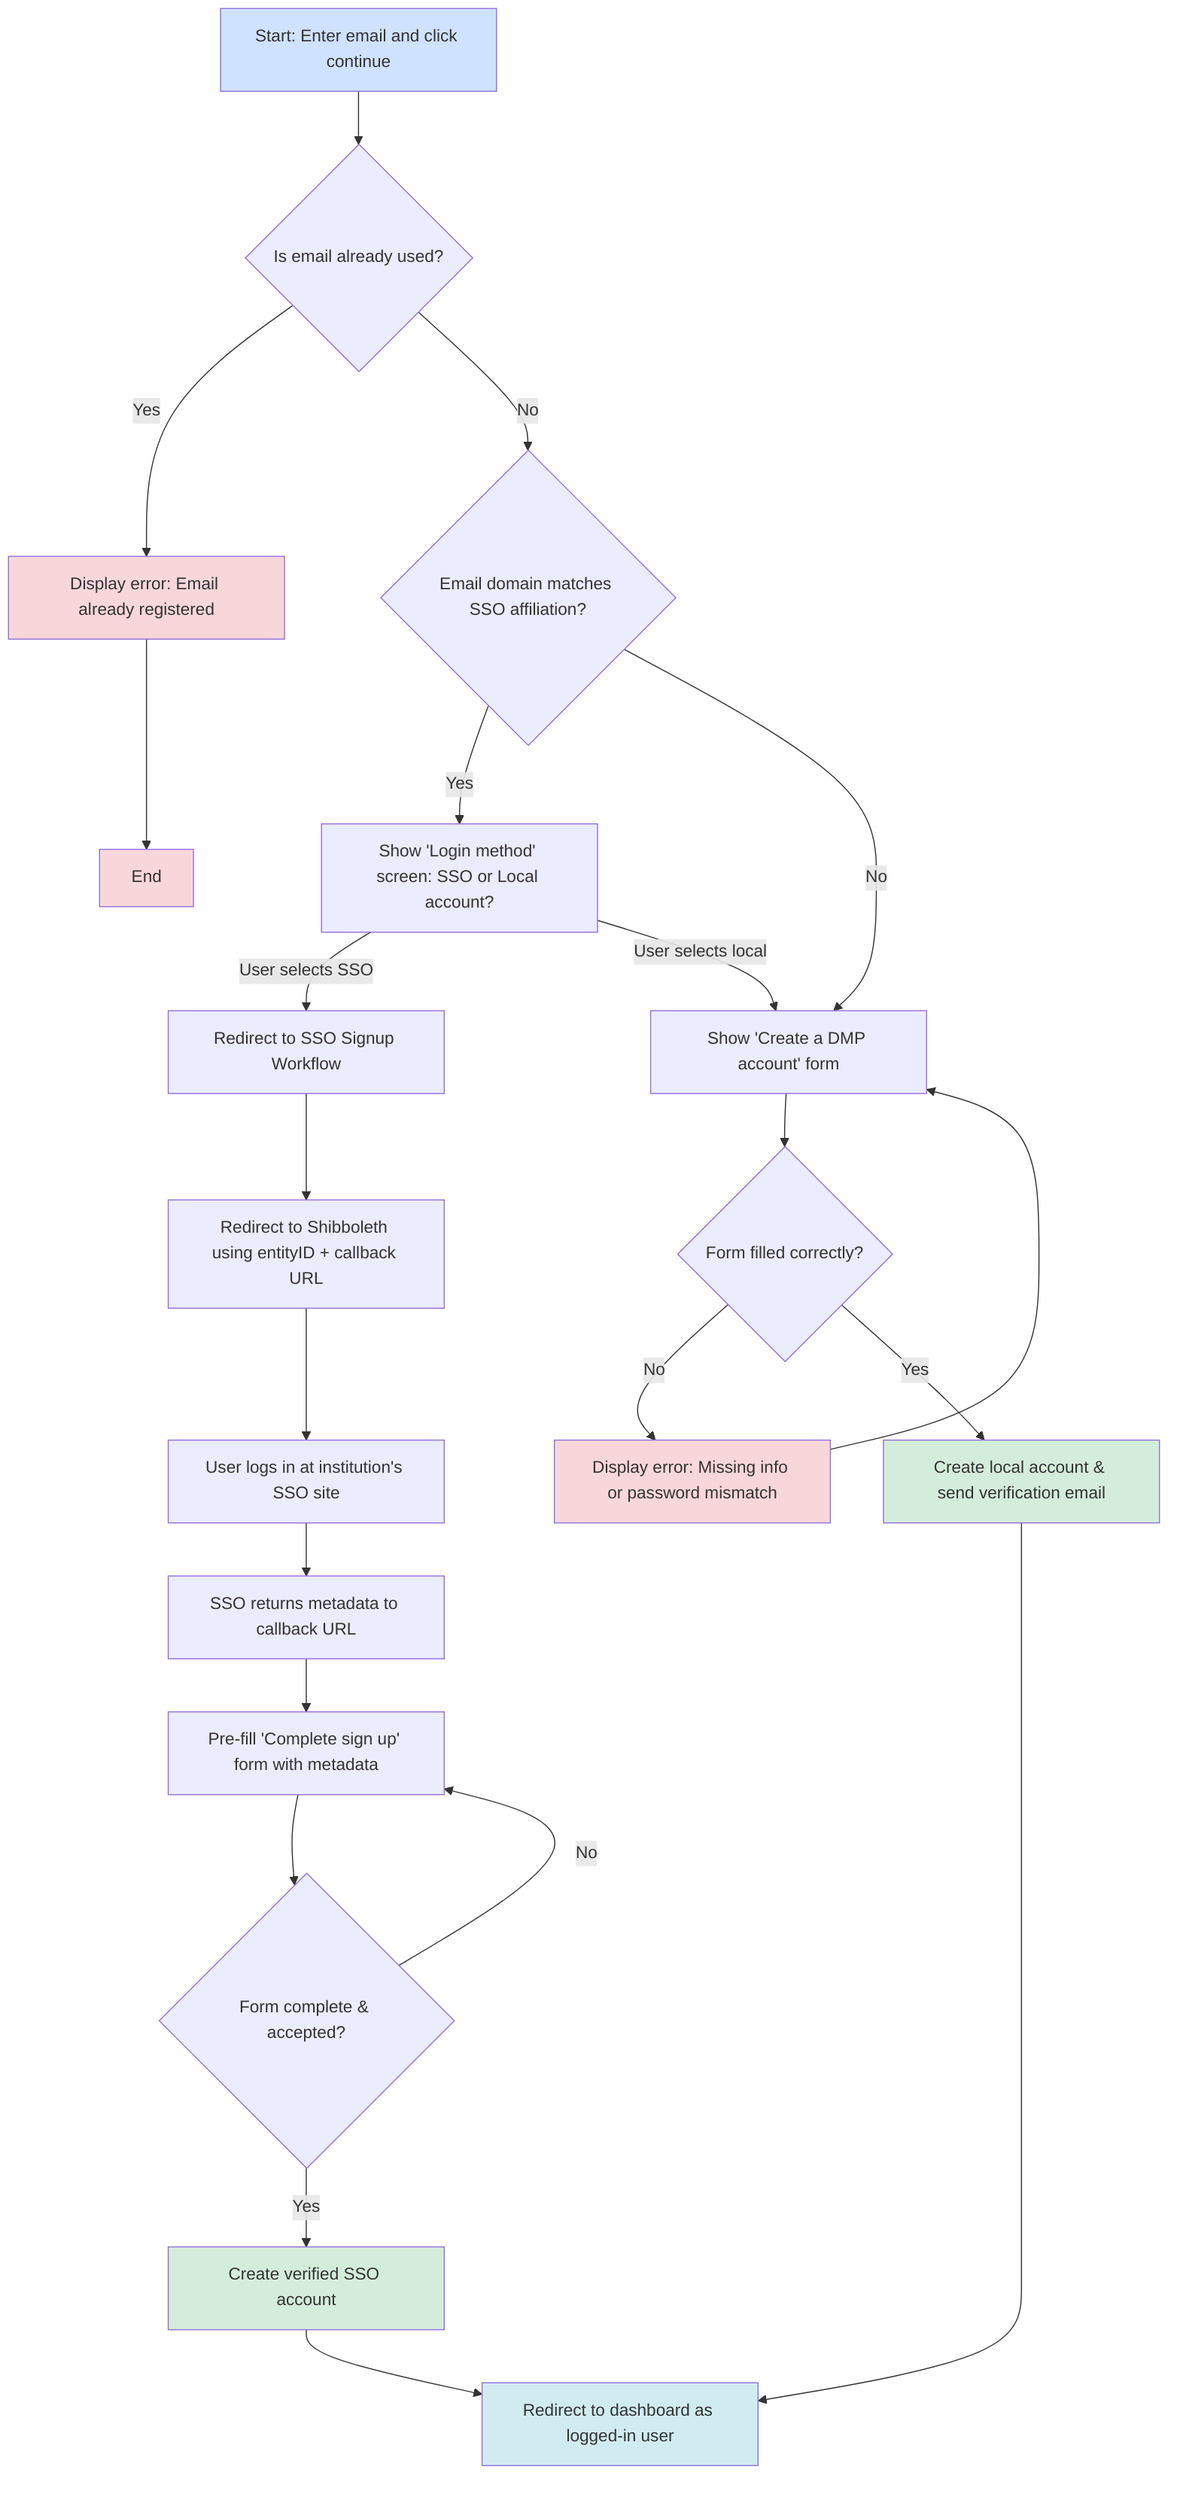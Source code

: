 flowchart TD
  A[Start: Enter email and click continue]

  A --> B{Is email already used?}
  B -- Yes --> B1[Display error: Email already registered]
  B1 --> End1[End]
  B -- No --> C{Email domain matches SSO affiliation?}

  C -- Yes --> D[Show 'Login method' screen: SSO or Local account?]
  D -->|User selects SSO| SSO1[Redirect to SSO Signup Workflow]
  D -->|User selects local| E[Show 'Create a DMP account' form]

  C -- No --> E

  E --> F{Form filled correctly?}
  F -- No --> F1[Display error: Missing info or password mismatch] --> E
  F -- Yes --> G[Create local account & send verification email]
  G --> H[Redirect to dashboard as logged-in user]

%% SSO Signup branch
  SSO1 --> S1[Redirect to Shibboleth using entityID + callback URL]
  S1 --> S2[User logs in at institution's SSO site]
  S2 --> S3[SSO returns metadata to callback URL]
  S3 --> S4[Pre-fill 'Complete sign up' form with metadata]

  S4 --> S5{Form complete & accepted?}
  S5 -- No --> S4
  S5 -- Yes --> S6[Create verified SSO account]
  S6 --> H

  style A fill:#cfe2ff
  style G fill:#d4edda
  style S6 fill:#d4edda
  style H fill:#d1ecf1
  style B1 fill:#f8d7da
  style F1 fill:#f8d7da
  style End1 fill:#f8d7da